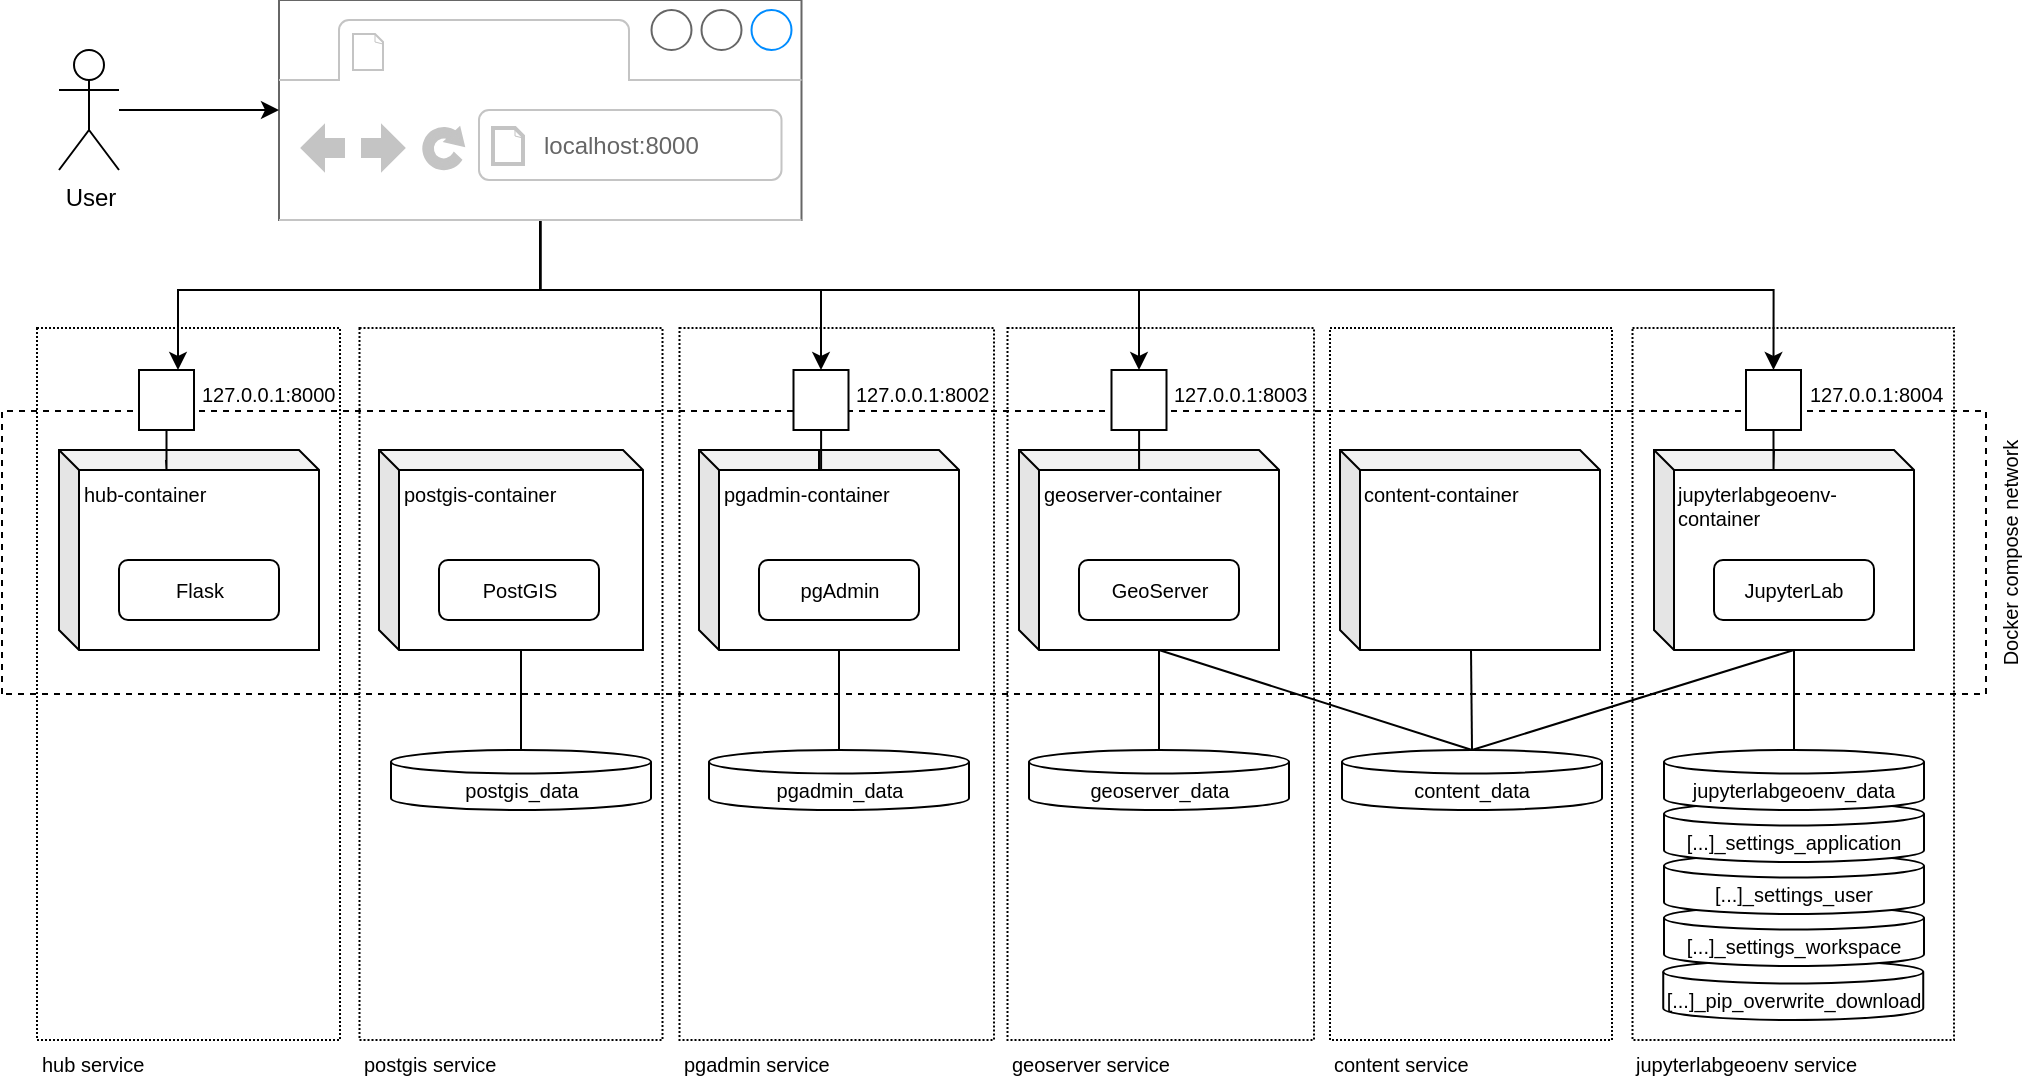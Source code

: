 <mxfile version="21.2.7" type="device">
  <diagram id="VYSHJCvByvjmSlqachhI" name="Page-1">
    <mxGraphModel dx="1466" dy="954" grid="1" gridSize="10" guides="1" tooltips="1" connect="1" arrows="1" fold="1" page="1" pageScale="1" pageWidth="1169" pageHeight="827" math="0" shadow="0">
      <root>
        <mxCell id="0" />
        <mxCell id="1" parent="0" />
        <mxCell id="PCise7N675CxqmUOG3lq-9" value="hub service" style="rounded=0;whiteSpace=wrap;html=1;fontSize=10;fillColor=none;align=left;verticalAlign=top;labelPosition=center;verticalLabelPosition=bottom;dashed=1;dashPattern=1 1;" parent="1" vertex="1">
          <mxGeometry x="41.5" y="204" width="151.5" height="356" as="geometry" />
        </mxCell>
        <mxCell id="PCise7N675CxqmUOG3lq-14" value="jupyterlabgeoenv service" style="rounded=0;whiteSpace=wrap;html=1;fontSize=10;fillColor=none;align=left;verticalAlign=top;labelPosition=center;verticalLabelPosition=bottom;dashed=1;dashPattern=1 1;" parent="1" vertex="1">
          <mxGeometry x="839.25" y="204" width="160.75" height="356" as="geometry" />
        </mxCell>
        <mxCell id="KUYv-iGuDq_AOt4XBdgt-12" value="&lt;div style=&quot;text-align: left&quot;&gt;[...]_pip_overwrite_download&lt;br&gt;&lt;/div&gt;" style="shape=cylinder3;whiteSpace=wrap;html=1;boundedLbl=1;backgroundOutline=1;size=5.882;fontSize=10;" parent="1" vertex="1">
          <mxGeometry x="854.62" y="520" width="130" height="30" as="geometry" />
        </mxCell>
        <mxCell id="PCise7N675CxqmUOG3lq-13" value="content service" style="rounded=0;whiteSpace=wrap;html=1;fontSize=10;fillColor=none;align=left;verticalAlign=top;labelPosition=center;verticalLabelPosition=bottom;dashed=1;dashPattern=1 1;" parent="1" vertex="1">
          <mxGeometry x="688" y="204" width="141" height="356" as="geometry" />
        </mxCell>
        <mxCell id="PCise7N675CxqmUOG3lq-12" value="geoserver service" style="rounded=0;whiteSpace=wrap;html=1;fontSize=10;fillColor=none;align=left;verticalAlign=top;labelPosition=center;verticalLabelPosition=bottom;dashed=1;dashPattern=1 1;" parent="1" vertex="1">
          <mxGeometry x="526.75" y="204" width="153.25" height="356" as="geometry" />
        </mxCell>
        <mxCell id="PCise7N675CxqmUOG3lq-11" value="pgadmin service" style="rounded=0;whiteSpace=wrap;html=1;fontSize=10;fillColor=none;align=left;verticalAlign=top;labelPosition=center;verticalLabelPosition=bottom;dashed=1;dashPattern=1 1;" parent="1" vertex="1">
          <mxGeometry x="362.75" y="204" width="157.25" height="356" as="geometry" />
        </mxCell>
        <mxCell id="PCise7N675CxqmUOG3lq-10" value="postgis service" style="rounded=0;whiteSpace=wrap;html=1;fontSize=10;fillColor=none;align=left;verticalAlign=top;labelPosition=center;verticalLabelPosition=bottom;dashed=1;dashPattern=1 1;" parent="1" vertex="1">
          <mxGeometry x="202.75" y="204" width="151.5" height="356" as="geometry" />
        </mxCell>
        <mxCell id="PCise7N675CxqmUOG3lq-15" value="Docker compose network" style="rounded=0;whiteSpace=wrap;html=1;fontSize=10;fillColor=none;align=center;verticalAlign=top;labelPosition=center;verticalLabelPosition=bottom;horizontal=1;rotation=-90;dashed=1;" parent="1" vertex="1">
          <mxGeometry x="449.25" y="-179.75" width="141.5" height="992" as="geometry" />
        </mxCell>
        <mxCell id="mdrCvq0ZYz5mqA8l1cCE-18" value="postgis-container" style="shape=cube;whiteSpace=wrap;boundedLbl=1;backgroundOutline=1;darkOpacity=0.05;darkOpacity2=0.1;size=10;align=left;html=1;verticalAlign=top;fontSize=10;" parent="1" vertex="1">
          <mxGeometry x="212.5" y="265" width="132" height="100" as="geometry" />
        </mxCell>
        <mxCell id="mdrCvq0ZYz5mqA8l1cCE-19" value="pgadmin-container" style="shape=cube;whiteSpace=wrap;boundedLbl=1;backgroundOutline=1;darkOpacity=0.05;darkOpacity2=0.1;size=10;align=left;html=1;verticalAlign=top;fontSize=10;" parent="1" vertex="1">
          <mxGeometry x="372.5" y="265" width="130" height="100" as="geometry" />
        </mxCell>
        <mxCell id="mdrCvq0ZYz5mqA8l1cCE-20" value="pgAdmin" style="rounded=1;whiteSpace=wrap;html=1;fontSize=10;" parent="1" vertex="1">
          <mxGeometry x="402.5" y="320" width="80" height="30" as="geometry" />
        </mxCell>
        <mxCell id="8" style="edgeStyle=none;rounded=0;html=1;entryX=0.5;entryY=0;entryDx=0;entryDy=0;entryPerimeter=0;endArrow=none;endFill=0;exitX=0;exitY=0;exitDx=70;exitDy=100;exitPerimeter=0;" parent="1" source="mdrCvq0ZYz5mqA8l1cCE-21" target="4" edge="1">
          <mxGeometry relative="1" as="geometry" />
        </mxCell>
        <mxCell id="mdrCvq0ZYz5mqA8l1cCE-21" value="geoserver-container" style="shape=cube;whiteSpace=wrap;boundedLbl=1;backgroundOutline=1;darkOpacity=0.05;darkOpacity2=0.1;size=10;align=left;html=1;verticalAlign=top;fontSize=10;" parent="1" vertex="1">
          <mxGeometry x="532.5" y="265" width="130" height="100" as="geometry" />
        </mxCell>
        <mxCell id="mdrCvq0ZYz5mqA8l1cCE-22" value="GeoServer" style="rounded=1;whiteSpace=wrap;html=1;fontSize=10;" parent="1" vertex="1">
          <mxGeometry x="562.5" y="320" width="80" height="30" as="geometry" />
        </mxCell>
        <mxCell id="mdrCvq0ZYz5mqA8l1cCE-23" value="PostGIS" style="rounded=1;whiteSpace=wrap;html=1;fontSize=10;" parent="1" vertex="1">
          <mxGeometry x="242.5" y="320" width="80" height="30" as="geometry" />
        </mxCell>
        <mxCell id="9" style="edgeStyle=none;rounded=0;html=1;entryX=0.5;entryY=0;entryDx=0;entryDy=0;entryPerimeter=0;endArrow=none;endFill=0;exitX=0;exitY=0;exitDx=70;exitDy=100;exitPerimeter=0;" parent="1" source="mdrCvq0ZYz5mqA8l1cCE-24" target="4" edge="1">
          <mxGeometry relative="1" as="geometry" />
        </mxCell>
        <mxCell id="mdrCvq0ZYz5mqA8l1cCE-24" value="jupyterlabgeoenv-container" style="shape=cube;whiteSpace=wrap;boundedLbl=1;backgroundOutline=1;darkOpacity=0.05;darkOpacity2=0.1;size=10;align=left;html=1;verticalAlign=top;fontSize=10;" parent="1" vertex="1">
          <mxGeometry x="850" y="265" width="130" height="100" as="geometry" />
        </mxCell>
        <mxCell id="mdrCvq0ZYz5mqA8l1cCE-25" value="JupyterLab" style="rounded=1;whiteSpace=wrap;html=1;fontSize=10;" parent="1" vertex="1">
          <mxGeometry x="880" y="320" width="80" height="30" as="geometry" />
        </mxCell>
        <mxCell id="mdrCvq0ZYz5mqA8l1cCE-26" value="hub-container" style="shape=cube;whiteSpace=wrap;boundedLbl=1;backgroundOutline=1;darkOpacity=0.05;darkOpacity2=0.1;size=10;align=left;html=1;verticalAlign=top;fontSize=10;" parent="1" vertex="1">
          <mxGeometry x="52.5" y="265" width="130" height="100" as="geometry" />
        </mxCell>
        <mxCell id="mdrCvq0ZYz5mqA8l1cCE-27" value="Flask" style="rounded=1;whiteSpace=wrap;html=1;fontSize=10;" parent="1" vertex="1">
          <mxGeometry x="82.5" y="320" width="80" height="30" as="geometry" />
        </mxCell>
        <mxCell id="mdrCvq0ZYz5mqA8l1cCE-73" style="edgeStyle=orthogonalEdgeStyle;rounded=0;orthogonalLoop=1;jettySize=auto;html=1;entryX=0;entryY=0;entryDx=70;entryDy=100;entryPerimeter=0;fontSize=10;startArrow=none;startFill=0;endArrow=none;endFill=0;" parent="1" source="mdrCvq0ZYz5mqA8l1cCE-30" target="mdrCvq0ZYz5mqA8l1cCE-24" edge="1">
          <mxGeometry relative="1" as="geometry" />
        </mxCell>
        <mxCell id="mdrCvq0ZYz5mqA8l1cCE-72" style="edgeStyle=orthogonalEdgeStyle;rounded=0;orthogonalLoop=1;jettySize=auto;html=1;entryX=0;entryY=0;entryDx=70;entryDy=100;entryPerimeter=0;fontSize=10;startArrow=none;startFill=0;endArrow=none;endFill=0;" parent="1" source="mdrCvq0ZYz5mqA8l1cCE-31" target="mdrCvq0ZYz5mqA8l1cCE-21" edge="1">
          <mxGeometry relative="1" as="geometry" />
        </mxCell>
        <mxCell id="mdrCvq0ZYz5mqA8l1cCE-31" value="geoserver_data" style="shape=cylinder3;whiteSpace=wrap;html=1;boundedLbl=1;backgroundOutline=1;size=5.882;fontSize=10;" parent="1" vertex="1">
          <mxGeometry x="537.5" y="415" width="130" height="30" as="geometry" />
        </mxCell>
        <mxCell id="mdrCvq0ZYz5mqA8l1cCE-71" style="edgeStyle=orthogonalEdgeStyle;rounded=0;orthogonalLoop=1;jettySize=auto;html=1;entryX=0;entryY=0;entryDx=70;entryDy=100;entryPerimeter=0;fontSize=10;startArrow=none;startFill=0;endArrow=none;endFill=0;" parent="1" source="mdrCvq0ZYz5mqA8l1cCE-32" target="mdrCvq0ZYz5mqA8l1cCE-19" edge="1">
          <mxGeometry relative="1" as="geometry" />
        </mxCell>
        <mxCell id="mdrCvq0ZYz5mqA8l1cCE-32" value="pgadmin_data" style="shape=cylinder3;whiteSpace=wrap;html=1;boundedLbl=1;backgroundOutline=1;size=5.882;fontSize=10;" parent="1" vertex="1">
          <mxGeometry x="377.5" y="415" width="130" height="30" as="geometry" />
        </mxCell>
        <mxCell id="mdrCvq0ZYz5mqA8l1cCE-70" style="edgeStyle=orthogonalEdgeStyle;rounded=0;orthogonalLoop=1;jettySize=auto;html=1;entryX=0;entryY=0;entryDx=71;entryDy=100;entryPerimeter=0;fontSize=10;startArrow=none;startFill=0;endArrow=none;endFill=0;" parent="1" source="mdrCvq0ZYz5mqA8l1cCE-33" target="mdrCvq0ZYz5mqA8l1cCE-18" edge="1">
          <mxGeometry relative="1" as="geometry" />
        </mxCell>
        <mxCell id="mdrCvq0ZYz5mqA8l1cCE-33" value="postgis_data" style="shape=cylinder3;whiteSpace=wrap;html=1;boundedLbl=1;backgroundOutline=1;size=5.882;fontSize=10;" parent="1" vertex="1">
          <mxGeometry x="218.5" y="415" width="130" height="30" as="geometry" />
        </mxCell>
        <mxCell id="mdrCvq0ZYz5mqA8l1cCE-66" style="edgeStyle=orthogonalEdgeStyle;rounded=0;orthogonalLoop=1;jettySize=auto;html=1;entryX=0;entryY=0;entryDx=60;entryDy=0;entryPerimeter=0;fontSize=10;startArrow=none;startFill=0;endArrow=none;endFill=0;" parent="1" source="mdrCvq0ZYz5mqA8l1cCE-38" target="mdrCvq0ZYz5mqA8l1cCE-24" edge="1">
          <mxGeometry relative="1" as="geometry" />
        </mxCell>
        <mxCell id="mdrCvq0ZYz5mqA8l1cCE-38" value="127.0.0.1:8004" style="fontStyle=0;labelPosition=right;verticalLabelPosition=middle;align=left;verticalAlign=top;spacingLeft=2;fontSize=10;html=1;" parent="1" vertex="1">
          <mxGeometry x="896" y="225" width="27.5" height="30" as="geometry" />
        </mxCell>
        <mxCell id="mdrCvq0ZYz5mqA8l1cCE-65" style="edgeStyle=orthogonalEdgeStyle;rounded=0;orthogonalLoop=1;jettySize=auto;html=1;entryX=0;entryY=0;entryDx=60;entryDy=0;entryPerimeter=0;fontSize=10;startArrow=none;startFill=0;endArrow=none;endFill=0;" parent="1" source="mdrCvq0ZYz5mqA8l1cCE-51" target="mdrCvq0ZYz5mqA8l1cCE-21" edge="1">
          <mxGeometry relative="1" as="geometry" />
        </mxCell>
        <mxCell id="mdrCvq0ZYz5mqA8l1cCE-51" value="127.0.0.1:8003" style="fontStyle=0;labelPosition=right;verticalLabelPosition=middle;align=left;verticalAlign=top;spacingLeft=2;fontSize=10;html=1;" parent="1" vertex="1">
          <mxGeometry x="578.75" y="225" width="27.5" height="30" as="geometry" />
        </mxCell>
        <mxCell id="mdrCvq0ZYz5mqA8l1cCE-62" style="edgeStyle=orthogonalEdgeStyle;rounded=0;orthogonalLoop=1;jettySize=auto;html=1;entryX=0;entryY=0;entryDx=60;entryDy=0;entryPerimeter=0;fontSize=10;startArrow=none;startFill=0;endArrow=none;endFill=0;" parent="1" source="mdrCvq0ZYz5mqA8l1cCE-52" target="mdrCvq0ZYz5mqA8l1cCE-19" edge="1">
          <mxGeometry relative="1" as="geometry" />
        </mxCell>
        <mxCell id="mdrCvq0ZYz5mqA8l1cCE-52" value="127.0.0.1:8002" style="fontStyle=0;labelPosition=right;verticalLabelPosition=middle;align=left;verticalAlign=top;spacingLeft=2;fontSize=10;html=1;" parent="1" vertex="1">
          <mxGeometry x="419.75" y="225" width="27.5" height="30" as="geometry" />
        </mxCell>
        <mxCell id="mdrCvq0ZYz5mqA8l1cCE-68" style="edgeStyle=orthogonalEdgeStyle;rounded=0;orthogonalLoop=1;jettySize=auto;html=1;fontSize=10;startArrow=none;startFill=0;endArrow=none;endFill=0;" parent="1" source="mdrCvq0ZYz5mqA8l1cCE-67" edge="1">
          <mxGeometry relative="1" as="geometry">
            <mxPoint x="106" y="270" as="targetPoint" />
          </mxGeometry>
        </mxCell>
        <mxCell id="mdrCvq0ZYz5mqA8l1cCE-67" value="127.0.0.1:8000" style="fontStyle=0;labelPosition=right;verticalLabelPosition=middle;align=left;verticalAlign=top;spacingLeft=2;fontSize=10;html=1;" parent="1" vertex="1">
          <mxGeometry x="92.5" y="225" width="27.5" height="30" as="geometry" />
        </mxCell>
        <mxCell id="mdrCvq0ZYz5mqA8l1cCE-95" style="edgeStyle=orthogonalEdgeStyle;rounded=0;orthogonalLoop=1;jettySize=auto;html=1;entryX=0.5;entryY=0;entryDx=0;entryDy=0;fontSize=12;startArrow=none;startFill=0;endArrow=classic;endFill=1;" parent="1" source="mdrCvq0ZYz5mqA8l1cCE-83" target="mdrCvq0ZYz5mqA8l1cCE-52" edge="1">
          <mxGeometry relative="1" as="geometry">
            <Array as="points">
              <mxPoint x="293" y="185" />
              <mxPoint x="433" y="185" />
            </Array>
          </mxGeometry>
        </mxCell>
        <mxCell id="mdrCvq0ZYz5mqA8l1cCE-97" style="edgeStyle=orthogonalEdgeStyle;rounded=0;orthogonalLoop=1;jettySize=auto;html=1;fontSize=12;startArrow=none;startFill=0;endArrow=classic;endFill=1;" parent="1" source="mdrCvq0ZYz5mqA8l1cCE-83" target="mdrCvq0ZYz5mqA8l1cCE-67" edge="1">
          <mxGeometry relative="1" as="geometry">
            <Array as="points">
              <mxPoint x="293" y="185" />
              <mxPoint x="112" y="185" />
            </Array>
          </mxGeometry>
        </mxCell>
        <mxCell id="mdrCvq0ZYz5mqA8l1cCE-98" style="edgeStyle=orthogonalEdgeStyle;rounded=0;orthogonalLoop=1;jettySize=auto;html=1;entryX=0.5;entryY=0;entryDx=0;entryDy=0;fontSize=12;startArrow=none;startFill=0;endArrow=classic;endFill=1;" parent="1" source="mdrCvq0ZYz5mqA8l1cCE-83" target="mdrCvq0ZYz5mqA8l1cCE-51" edge="1">
          <mxGeometry relative="1" as="geometry">
            <Array as="points">
              <mxPoint x="293" y="185" />
              <mxPoint x="593" y="185" />
            </Array>
          </mxGeometry>
        </mxCell>
        <mxCell id="mdrCvq0ZYz5mqA8l1cCE-99" style="edgeStyle=orthogonalEdgeStyle;rounded=0;orthogonalLoop=1;jettySize=auto;html=1;entryX=0.5;entryY=0;entryDx=0;entryDy=0;fontSize=12;startArrow=none;startFill=0;endArrow=classic;endFill=1;" parent="1" source="mdrCvq0ZYz5mqA8l1cCE-83" target="mdrCvq0ZYz5mqA8l1cCE-38" edge="1">
          <mxGeometry relative="1" as="geometry">
            <Array as="points">
              <mxPoint x="293" y="185" />
              <mxPoint x="910" y="185" />
            </Array>
          </mxGeometry>
        </mxCell>
        <mxCell id="mdrCvq0ZYz5mqA8l1cCE-83" value="" style="strokeWidth=1;shadow=0;dashed=0;align=center;html=1;shape=mxgraph.mockup.containers.browserWindow;rSize=0;strokeColor=none;strokeColor2=#008cff;strokeColor3=#c4c4c4;mainText=,;recursiveResize=0;labelBackgroundColor=none;fontSize=10;fillColor=none;" parent="1" vertex="1">
          <mxGeometry x="162.5" y="40" width="261.25" height="110" as="geometry" />
        </mxCell>
        <mxCell id="mdrCvq0ZYz5mqA8l1cCE-85" value="&lt;font style=&quot;font-size: 12px;&quot;&gt;localhost:8000&lt;/font&gt;" style="strokeWidth=1;shadow=0;dashed=0;align=center;html=1;shape=mxgraph.mockup.containers.anchor;rSize=0;fontSize=12;fontColor=#666666;align=left;labelBackgroundColor=none;fillColor=none;" parent="mdrCvq0ZYz5mqA8l1cCE-83" vertex="1">
          <mxGeometry x="130" y="60" width="80" height="26" as="geometry" />
        </mxCell>
        <mxCell id="mdrCvq0ZYz5mqA8l1cCE-94" value="" style="edgeStyle=orthogonalEdgeStyle;rounded=0;orthogonalLoop=1;jettySize=auto;html=1;fontSize=12;startArrow=none;startFill=0;endArrow=classic;endFill=1;" parent="1" source="mdrCvq0ZYz5mqA8l1cCE-92" target="mdrCvq0ZYz5mqA8l1cCE-83" edge="1">
          <mxGeometry relative="1" as="geometry" />
        </mxCell>
        <mxCell id="mdrCvq0ZYz5mqA8l1cCE-92" value="User" style="shape=umlActor;verticalLabelPosition=bottom;verticalAlign=top;html=1;outlineConnect=0;labelBackgroundColor=none;fontSize=12;fillColor=none;" parent="1" vertex="1">
          <mxGeometry x="52.5" y="65" width="30" height="60" as="geometry" />
        </mxCell>
        <mxCell id="5" style="edgeStyle=none;html=1;entryX=0.5;entryY=0;entryDx=0;entryDy=0;entryPerimeter=0;endArrow=none;endFill=0;" parent="1" source="2" target="4" edge="1">
          <mxGeometry relative="1" as="geometry" />
        </mxCell>
        <mxCell id="2" value="content-container" style="shape=cube;whiteSpace=wrap;boundedLbl=1;backgroundOutline=1;darkOpacity=0.05;darkOpacity2=0.1;size=10;align=left;html=1;verticalAlign=top;fontSize=10;" parent="1" vertex="1">
          <mxGeometry x="693" y="265" width="130" height="100" as="geometry" />
        </mxCell>
        <mxCell id="4" value="content_data" style="shape=cylinder3;whiteSpace=wrap;html=1;boundedLbl=1;backgroundOutline=1;size=5.882;fontSize=10;" parent="1" vertex="1">
          <mxGeometry x="694" y="415" width="130" height="30" as="geometry" />
        </mxCell>
        <mxCell id="KUYv-iGuDq_AOt4XBdgt-11" value="&lt;div style=&quot;text-align: left&quot;&gt;&lt;span&gt;[...]_settings_workspace&lt;/span&gt;&lt;/div&gt;" style="shape=cylinder3;whiteSpace=wrap;html=1;boundedLbl=1;backgroundOutline=1;size=5.882;fontSize=10;" parent="1" vertex="1">
          <mxGeometry x="855" y="493" width="130" height="30" as="geometry" />
        </mxCell>
        <mxCell id="KUYv-iGuDq_AOt4XBdgt-10" value="&lt;div style=&quot;text-align: left&quot;&gt;&lt;span&gt;[...]_settings_user&lt;/span&gt;&lt;/div&gt;" style="shape=cylinder3;whiteSpace=wrap;html=1;boundedLbl=1;backgroundOutline=1;size=5.882;fontSize=10;" parent="1" vertex="1">
          <mxGeometry x="855" y="467" width="130" height="30" as="geometry" />
        </mxCell>
        <mxCell id="KUYv-iGuDq_AOt4XBdgt-9" value="[...]_settings_application" style="shape=cylinder3;whiteSpace=wrap;html=1;boundedLbl=1;backgroundOutline=1;size=5.882;fontSize=10;" parent="1" vertex="1">
          <mxGeometry x="855" y="441" width="130" height="30" as="geometry" />
        </mxCell>
        <mxCell id="mdrCvq0ZYz5mqA8l1cCE-30" value="&lt;span style=&quot;text-align: left&quot;&gt;jupyterlabgeoenv_&lt;/span&gt;data" style="shape=cylinder3;whiteSpace=wrap;html=1;boundedLbl=1;backgroundOutline=1;size=5.882;fontSize=10;" parent="1" vertex="1">
          <mxGeometry x="855" y="415" width="130" height="30" as="geometry" />
        </mxCell>
      </root>
    </mxGraphModel>
  </diagram>
</mxfile>
